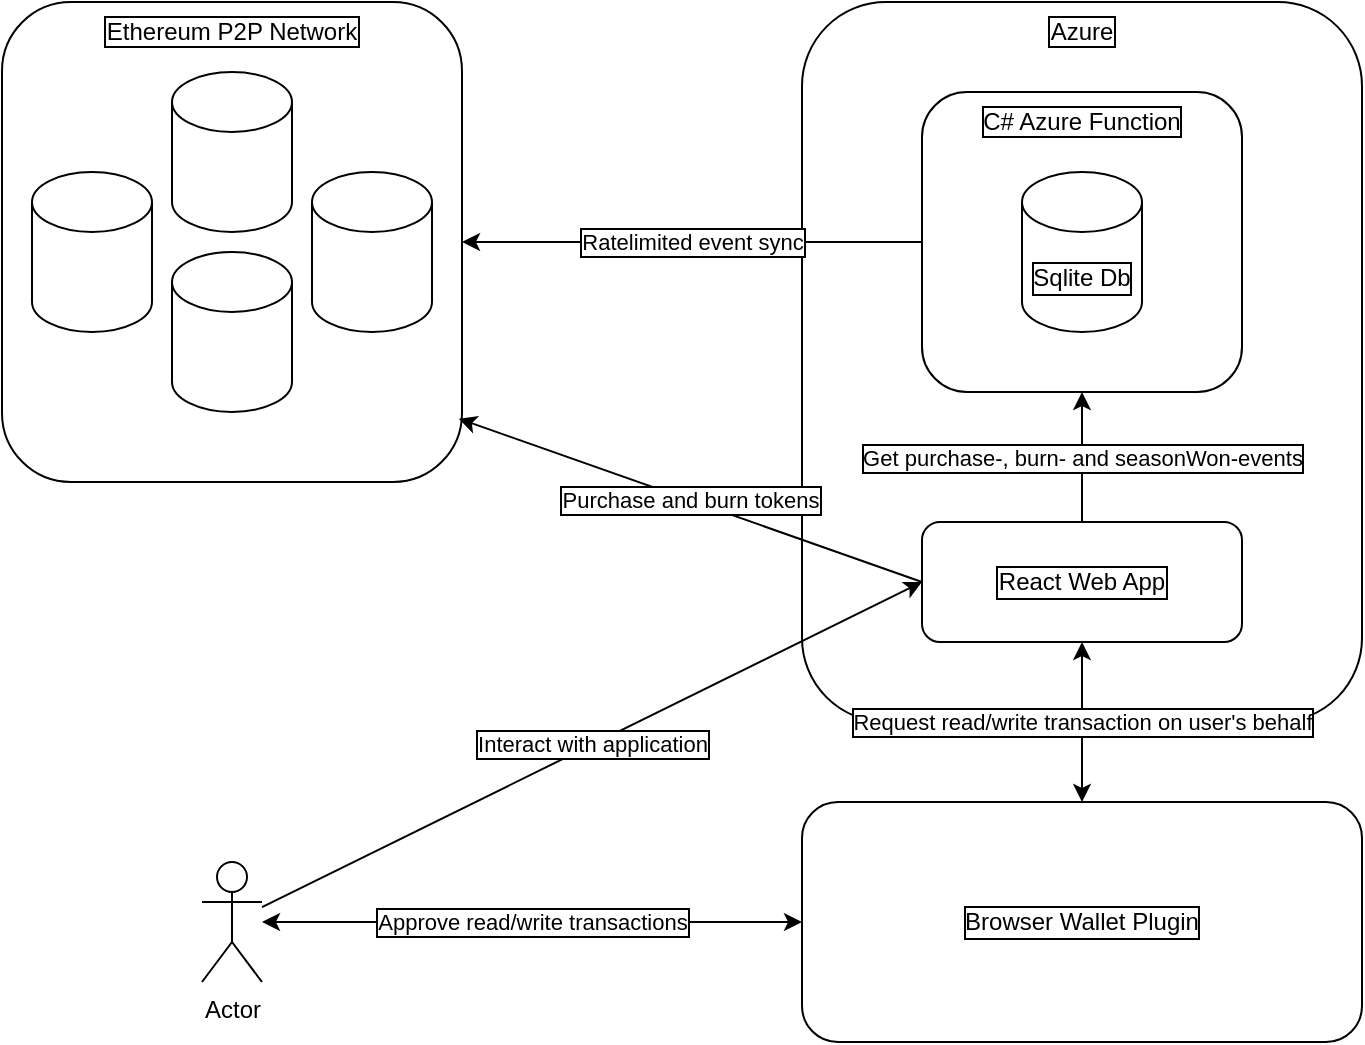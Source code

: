 <mxfile version="26.0.7">
  <diagram name="Page-1" id="Ciuq5HzIvrRnvL6CACdL">
    <mxGraphModel dx="887" dy="535" grid="1" gridSize="10" guides="1" tooltips="1" connect="1" arrows="1" fold="1" page="1" pageScale="1" pageWidth="850" pageHeight="1100" math="0" shadow="0">
      <root>
        <mxCell id="0" />
        <mxCell id="1" parent="0" />
        <mxCell id="bM2lkoSieHrVSTULnlUR-1" value="Ethereum P2P Network" style="rounded=1;whiteSpace=wrap;html=1;labelBorderColor=default;labelBackgroundColor=none;labelPosition=center;verticalLabelPosition=middle;align=center;verticalAlign=top;" vertex="1" parent="1">
          <mxGeometry x="40" y="40" width="230" height="240" as="geometry" />
        </mxCell>
        <mxCell id="bM2lkoSieHrVSTULnlUR-2" value="Azure" style="rounded=1;whiteSpace=wrap;html=1;verticalAlign=top;labelBorderColor=default;" vertex="1" parent="1">
          <mxGeometry x="440" y="40" width="280" height="360" as="geometry" />
        </mxCell>
        <mxCell id="bM2lkoSieHrVSTULnlUR-3" value="C# Azure Function" style="rounded=1;whiteSpace=wrap;html=1;spacingBottom=0;align=center;textShadow=0;labelBorderColor=default;verticalAlign=top;" vertex="1" parent="1">
          <mxGeometry x="500" y="85" width="160" height="150" as="geometry" />
        </mxCell>
        <mxCell id="bM2lkoSieHrVSTULnlUR-4" value="React Web App" style="rounded=1;whiteSpace=wrap;html=1;labelBorderColor=default;" vertex="1" parent="1">
          <mxGeometry x="500" y="300" width="160" height="60" as="geometry" />
        </mxCell>
        <mxCell id="bM2lkoSieHrVSTULnlUR-6" value="" style="shape=cylinder3;whiteSpace=wrap;html=1;boundedLbl=1;backgroundOutline=1;size=15;" vertex="1" parent="1">
          <mxGeometry x="55" y="125" width="60" height="80" as="geometry" />
        </mxCell>
        <mxCell id="bM2lkoSieHrVSTULnlUR-7" value="" style="shape=cylinder3;whiteSpace=wrap;html=1;boundedLbl=1;backgroundOutline=1;size=15;" vertex="1" parent="1">
          <mxGeometry x="125" y="75" width="60" height="80" as="geometry" />
        </mxCell>
        <mxCell id="bM2lkoSieHrVSTULnlUR-8" value="" style="shape=cylinder3;whiteSpace=wrap;html=1;boundedLbl=1;backgroundOutline=1;size=15;" vertex="1" parent="1">
          <mxGeometry x="195" y="125" width="60" height="80" as="geometry" />
        </mxCell>
        <mxCell id="bM2lkoSieHrVSTULnlUR-9" value="" style="shape=cylinder3;whiteSpace=wrap;html=1;boundedLbl=1;backgroundOutline=1;size=15;" vertex="1" parent="1">
          <mxGeometry x="125" y="165" width="60" height="80" as="geometry" />
        </mxCell>
        <mxCell id="bM2lkoSieHrVSTULnlUR-10" value="Sqlite Db" style="shape=cylinder3;whiteSpace=wrap;html=1;boundedLbl=1;backgroundOutline=1;size=15;labelBorderColor=default;" vertex="1" parent="1">
          <mxGeometry x="550" y="125" width="60" height="80" as="geometry" />
        </mxCell>
        <mxCell id="bM2lkoSieHrVSTULnlUR-11" value="Browser Wallet Plugin" style="rounded=1;whiteSpace=wrap;html=1;labelBorderColor=default;" vertex="1" parent="1">
          <mxGeometry x="440" y="440" width="280" height="120" as="geometry" />
        </mxCell>
        <mxCell id="bM2lkoSieHrVSTULnlUR-13" value="Actor" style="shape=umlActor;verticalLabelPosition=bottom;verticalAlign=top;html=1;outlineConnect=0;" vertex="1" parent="1">
          <mxGeometry x="140" y="470" width="30" height="60" as="geometry" />
        </mxCell>
        <mxCell id="bM2lkoSieHrVSTULnlUR-16" value="Approve read/write transactions" style="endArrow=classic;startArrow=classic;html=1;rounded=0;entryX=0;entryY=0.5;entryDx=0;entryDy=0;labelBorderColor=default;" edge="1" parent="1" source="bM2lkoSieHrVSTULnlUR-13" target="bM2lkoSieHrVSTULnlUR-11">
          <mxGeometry width="50" height="50" relative="1" as="geometry">
            <mxPoint x="260" y="530" as="sourcePoint" />
            <mxPoint x="310" y="480" as="targetPoint" />
          </mxGeometry>
        </mxCell>
        <mxCell id="bM2lkoSieHrVSTULnlUR-17" value="Request read/write transaction on user&#39;s behalf" style="endArrow=classic;startArrow=classic;html=1;rounded=0;exitX=0.5;exitY=1;exitDx=0;exitDy=0;entryX=0.5;entryY=0;entryDx=0;entryDy=0;labelBorderColor=default;spacing=2;spacingRight=0;" edge="1" parent="1" source="bM2lkoSieHrVSTULnlUR-4" target="bM2lkoSieHrVSTULnlUR-11">
          <mxGeometry width="50" height="50" relative="1" as="geometry">
            <mxPoint x="500" y="320" as="sourcePoint" />
            <mxPoint x="550" y="270" as="targetPoint" />
          </mxGeometry>
        </mxCell>
        <mxCell id="bM2lkoSieHrVSTULnlUR-20" value="Get purchase-, burn- and seasonWon-events" style="endArrow=classic;html=1;rounded=0;entryX=0.5;entryY=1;entryDx=0;entryDy=0;labelBorderColor=default;" edge="1" parent="1" source="bM2lkoSieHrVSTULnlUR-4" target="bM2lkoSieHrVSTULnlUR-3">
          <mxGeometry width="50" height="50" relative="1" as="geometry">
            <mxPoint x="340" y="370" as="sourcePoint" />
            <mxPoint x="390" y="320" as="targetPoint" />
          </mxGeometry>
        </mxCell>
        <mxCell id="bM2lkoSieHrVSTULnlUR-21" value="Ratelimited event sync" style="endArrow=classic;html=1;rounded=0;entryX=1;entryY=0.5;entryDx=0;entryDy=0;exitX=0;exitY=0.5;exitDx=0;exitDy=0;labelBorderColor=default;" edge="1" parent="1" source="bM2lkoSieHrVSTULnlUR-3" target="bM2lkoSieHrVSTULnlUR-1">
          <mxGeometry width="50" height="50" relative="1" as="geometry">
            <mxPoint x="420" y="320" as="sourcePoint" />
            <mxPoint x="470" y="270" as="targetPoint" />
          </mxGeometry>
        </mxCell>
        <mxCell id="bM2lkoSieHrVSTULnlUR-22" value="Purchase and burn tokens" style="endArrow=classic;html=1;rounded=0;exitX=0;exitY=0.5;exitDx=0;exitDy=0;entryX=0.993;entryY=0.868;entryDx=0;entryDy=0;entryPerimeter=0;labelBorderColor=default;" edge="1" parent="1" source="bM2lkoSieHrVSTULnlUR-4" target="bM2lkoSieHrVSTULnlUR-1">
          <mxGeometry width="50" height="50" relative="1" as="geometry">
            <mxPoint x="420" y="320" as="sourcePoint" />
            <mxPoint x="470" y="270" as="targetPoint" />
          </mxGeometry>
        </mxCell>
        <mxCell id="bM2lkoSieHrVSTULnlUR-23" value="Interact with application" style="endArrow=classic;html=1;rounded=0;entryX=0;entryY=0.5;entryDx=0;entryDy=0;labelBorderColor=default;" edge="1" parent="1" source="bM2lkoSieHrVSTULnlUR-13" target="bM2lkoSieHrVSTULnlUR-4">
          <mxGeometry width="50" height="50" relative="1" as="geometry">
            <mxPoint x="420" y="490" as="sourcePoint" />
            <mxPoint x="470" y="440" as="targetPoint" />
          </mxGeometry>
        </mxCell>
      </root>
    </mxGraphModel>
  </diagram>
</mxfile>
